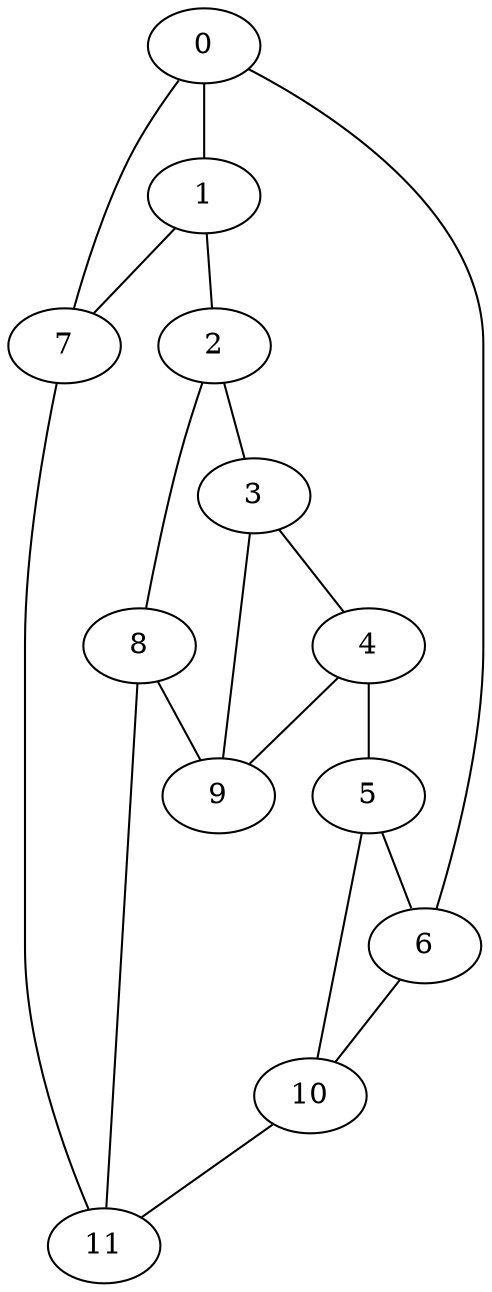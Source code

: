 graph g {0;1;2;3;4;5;6;7;8;9;10;11;0 -- 1;0 -- 6;0 -- 7;1 -- 2;1 -- 7;2 -- 3;2 -- 8;3 -- 4;3 -- 9;4 -- 5;4 -- 9;5 -- 6;5 -- 10;6 -- 10;7 -- 11;8 -- 9;8 -- 11;10 -- 11;}